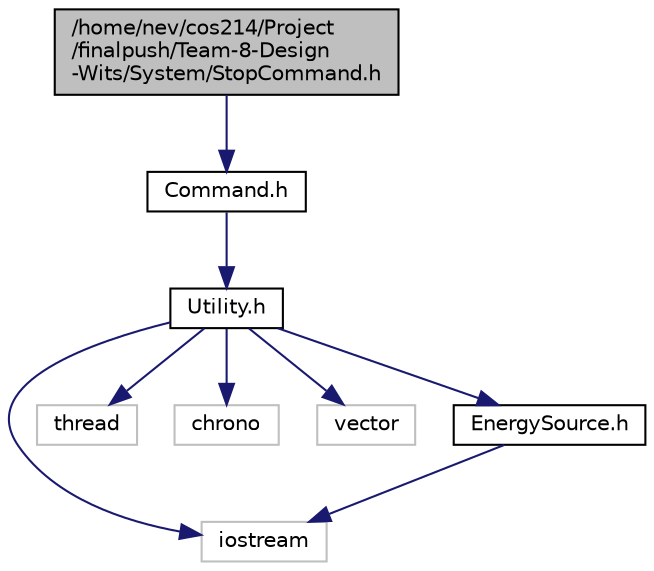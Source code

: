 digraph "/home/nev/cos214/Project/finalpush/Team-8-Design-Wits/System/StopCommand.h"
{
 // LATEX_PDF_SIZE
  edge [fontname="Helvetica",fontsize="10",labelfontname="Helvetica",labelfontsize="10"];
  node [fontname="Helvetica",fontsize="10",shape=record];
  Node1 [label="/home/nev/cos214/Project\l/finalpush/Team-8-Design\l-Wits/System/StopCommand.h",height=0.2,width=0.4,color="black", fillcolor="grey75", style="filled", fontcolor="black",tooltip="The header file for the StopCommand class."];
  Node1 -> Node2 [color="midnightblue",fontsize="10",style="solid",fontname="Helvetica"];
  Node2 [label="Command.h",height=0.2,width=0.4,color="black", fillcolor="white", style="filled",URL="$Command_8h.html",tooltip="The header file for the Command class."];
  Node2 -> Node3 [color="midnightblue",fontsize="10",style="solid",fontname="Helvetica"];
  Node3 [label="Utility.h",height=0.2,width=0.4,color="black", fillcolor="white", style="filled",URL="$Utility_8h.html",tooltip="The header file for the Utility class, interface for the utilities."];
  Node3 -> Node4 [color="midnightblue",fontsize="10",style="solid",fontname="Helvetica"];
  Node4 [label="iostream",height=0.2,width=0.4,color="grey75", fillcolor="white", style="filled",tooltip=" "];
  Node3 -> Node5 [color="midnightblue",fontsize="10",style="solid",fontname="Helvetica"];
  Node5 [label="thread",height=0.2,width=0.4,color="grey75", fillcolor="white", style="filled",tooltip=" "];
  Node3 -> Node6 [color="midnightblue",fontsize="10",style="solid",fontname="Helvetica"];
  Node6 [label="chrono",height=0.2,width=0.4,color="grey75", fillcolor="white", style="filled",tooltip=" "];
  Node3 -> Node7 [color="midnightblue",fontsize="10",style="solid",fontname="Helvetica"];
  Node7 [label="vector",height=0.2,width=0.4,color="grey75", fillcolor="white", style="filled",tooltip=" "];
  Node3 -> Node8 [color="midnightblue",fontsize="10",style="solid",fontname="Helvetica"];
  Node8 [label="EnergySource.h",height=0.2,width=0.4,color="black", fillcolor="white", style="filled",URL="$EnergySource_8h.html",tooltip="The header file for the EnergySource class."];
  Node8 -> Node4 [color="midnightblue",fontsize="10",style="solid",fontname="Helvetica"];
}
